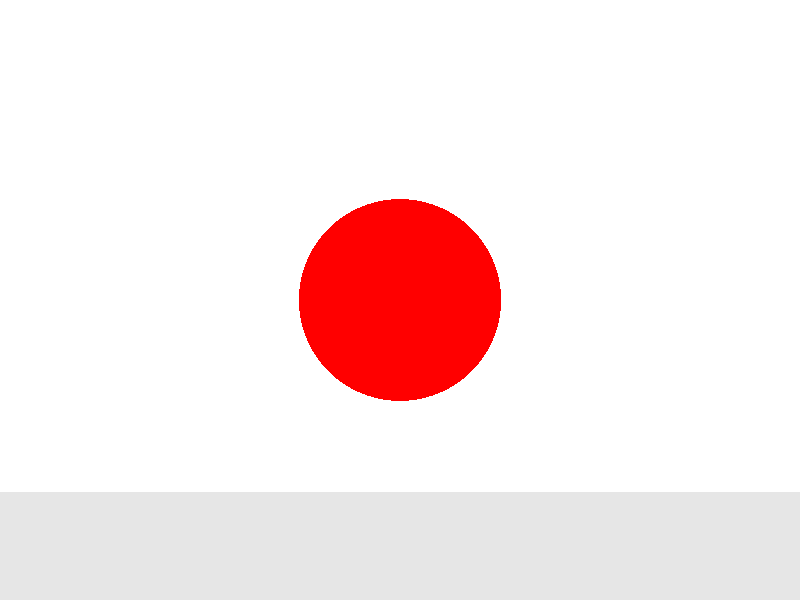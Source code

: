 /*========================================================================================================
    Designation : Sphere
    Created on  : 21 December 2018
    Author      : Wassana Daeng-am
    Location    : Computational magnetism group, Physics Department, Mahasarakham university, Thailand
==========================================================================================================*/


camera {
          sky <0,0,1>
          location <30,0,0.1>
          look_at <0,0,2>
          angle 15
       }

light_source { <10,10,10>  color rgb<1,1,1> }

background { color rgb<1,1,1>}

plane { <0,0,1>, 0  texture {pigment{ color rgb<0.9,0.9,0.9>}}}

sphere { <0,0,2>, 1  
         texture {pigment{ color rgb<1,0,0>}}
       }






